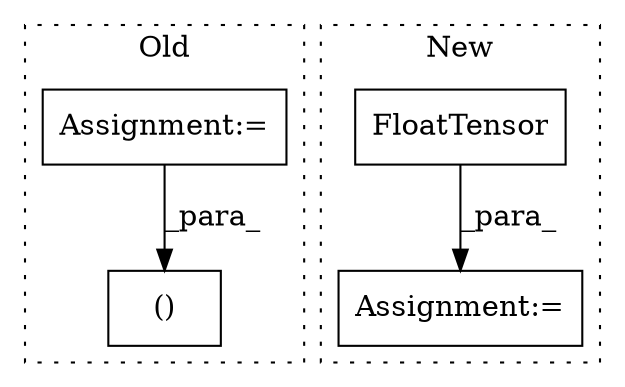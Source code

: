 digraph G {
subgraph cluster0 {
1 [label="()" a="106" s="1822" l="36" shape="box"];
4 [label="Assignment:=" a="7" s="1236" l="6" shape="box"];
label = "Old";
style="dotted";
}
subgraph cluster1 {
2 [label="FloatTensor" a="32" s="1575,1649" l="12,1" shape="box"];
3 [label="Assignment:=" a="7" s="1684" l="1" shape="box"];
label = "New";
style="dotted";
}
2 -> 3 [label="_para_"];
4 -> 1 [label="_para_"];
}